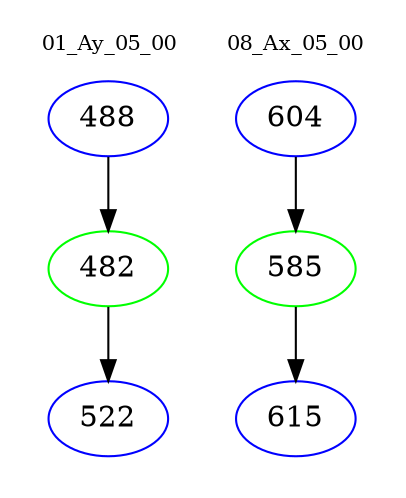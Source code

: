 digraph{
subgraph cluster_0 {
color = white
label = "01_Ay_05_00";
fontsize=10;
T0_488 [label="488", color="blue"]
T0_488 -> T0_482 [color="black"]
T0_482 [label="482", color="green"]
T0_482 -> T0_522 [color="black"]
T0_522 [label="522", color="blue"]
}
subgraph cluster_1 {
color = white
label = "08_Ax_05_00";
fontsize=10;
T1_604 [label="604", color="blue"]
T1_604 -> T1_585 [color="black"]
T1_585 [label="585", color="green"]
T1_585 -> T1_615 [color="black"]
T1_615 [label="615", color="blue"]
}
}
